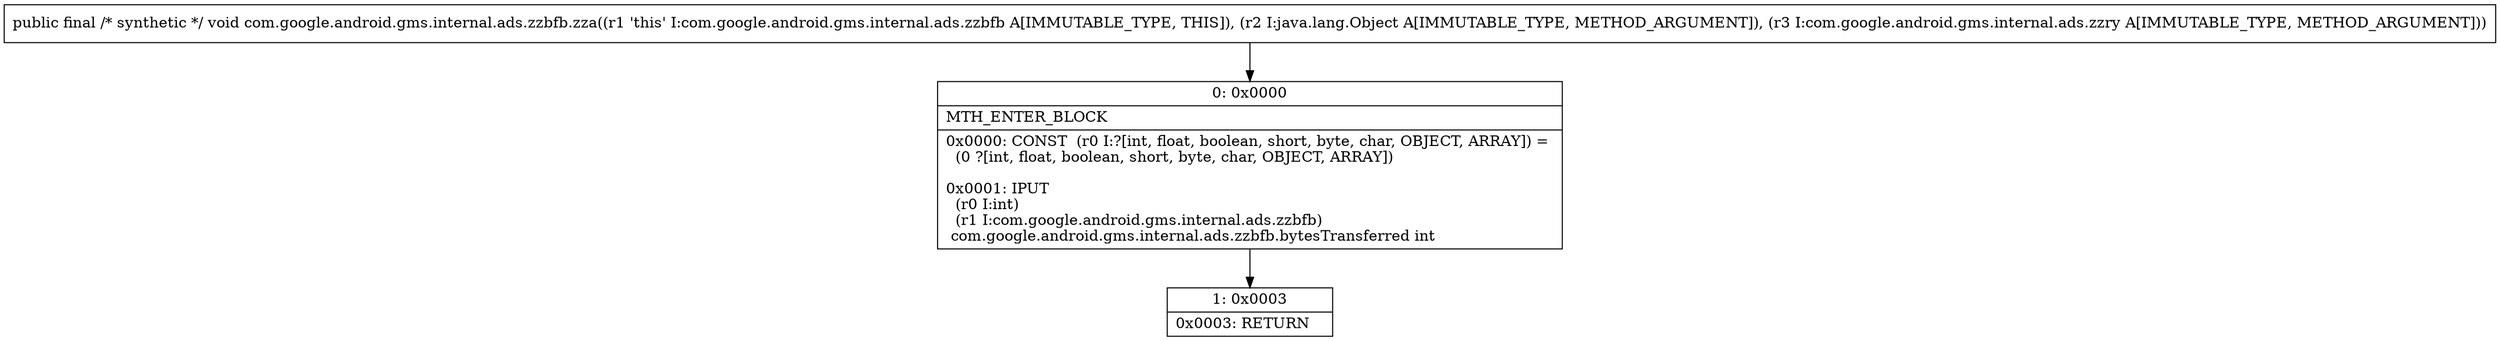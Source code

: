digraph "CFG forcom.google.android.gms.internal.ads.zzbfb.zza(Ljava\/lang\/Object;Lcom\/google\/android\/gms\/internal\/ads\/zzry;)V" {
Node_0 [shape=record,label="{0\:\ 0x0000|MTH_ENTER_BLOCK\l|0x0000: CONST  (r0 I:?[int, float, boolean, short, byte, char, OBJECT, ARRAY]) = \l  (0 ?[int, float, boolean, short, byte, char, OBJECT, ARRAY])\l \l0x0001: IPUT  \l  (r0 I:int)\l  (r1 I:com.google.android.gms.internal.ads.zzbfb)\l com.google.android.gms.internal.ads.zzbfb.bytesTransferred int \l}"];
Node_1 [shape=record,label="{1\:\ 0x0003|0x0003: RETURN   \l}"];
MethodNode[shape=record,label="{public final \/* synthetic *\/ void com.google.android.gms.internal.ads.zzbfb.zza((r1 'this' I:com.google.android.gms.internal.ads.zzbfb A[IMMUTABLE_TYPE, THIS]), (r2 I:java.lang.Object A[IMMUTABLE_TYPE, METHOD_ARGUMENT]), (r3 I:com.google.android.gms.internal.ads.zzry A[IMMUTABLE_TYPE, METHOD_ARGUMENT])) }"];
MethodNode -> Node_0;
Node_0 -> Node_1;
}

